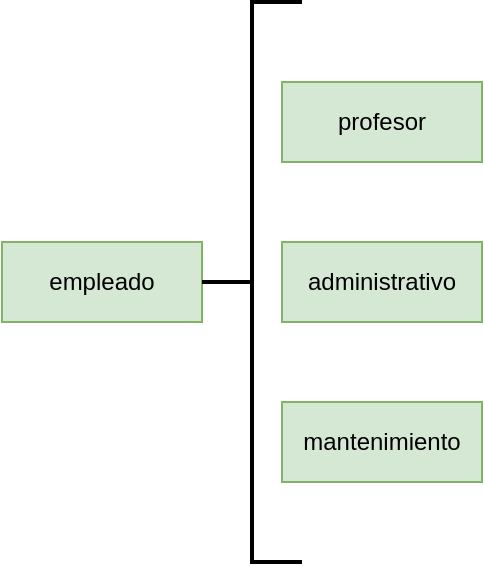 <mxfile version="20.5.1" type="github" pages="4">
  <diagram id="n_XmJpuLcb1eYyhNrQ5Y" name="Paso 1">
    <mxGraphModel dx="1695" dy="482" grid="1" gridSize="10" guides="1" tooltips="1" connect="1" arrows="1" fold="1" page="1" pageScale="1" pageWidth="827" pageHeight="1169" math="0" shadow="0">
      <root>
        <mxCell id="0" />
        <mxCell id="1" parent="0" />
        <mxCell id="uO4An0E1jzRCn6STiWr_-3" value="empleado" style="whiteSpace=wrap;html=1;align=center;fillColor=#d5e8d4;strokeColor=#82b366;" vertex="1" parent="1">
          <mxGeometry x="-740" y="280" width="100" height="40" as="geometry" />
        </mxCell>
        <mxCell id="uO4An0E1jzRCn6STiWr_-4" value="" style="strokeWidth=2;html=1;shape=mxgraph.flowchart.annotation_2;align=left;labelPosition=right;pointerEvents=1;" vertex="1" parent="1">
          <mxGeometry x="-640" y="160" width="50" height="280" as="geometry" />
        </mxCell>
        <mxCell id="uO4An0E1jzRCn6STiWr_-5" value="administrativo" style="whiteSpace=wrap;html=1;align=center;fillColor=#d5e8d4;strokeColor=#82b366;" vertex="1" parent="1">
          <mxGeometry x="-600" y="280" width="100" height="40" as="geometry" />
        </mxCell>
        <mxCell id="uO4An0E1jzRCn6STiWr_-6" value="profesor" style="whiteSpace=wrap;html=1;align=center;fillColor=#d5e8d4;strokeColor=#82b366;" vertex="1" parent="1">
          <mxGeometry x="-600" y="200" width="100" height="40" as="geometry" />
        </mxCell>
        <mxCell id="uO4An0E1jzRCn6STiWr_-7" value="mantenimiento" style="whiteSpace=wrap;html=1;align=center;fillColor=#d5e8d4;strokeColor=#82b366;" vertex="1" parent="1">
          <mxGeometry x="-600" y="360" width="100" height="40" as="geometry" />
        </mxCell>
      </root>
    </mxGraphModel>
  </diagram>
  <diagram name="Paso 2" id="0wSw_LWUrQ5VrZ3mzNql">
    <mxGraphModel dx="1695" dy="482" grid="1" gridSize="10" guides="1" tooltips="1" connect="1" arrows="1" fold="1" page="1" pageScale="1" pageWidth="827" pageHeight="1169" math="0" shadow="0">
      <root>
        <mxCell id="kUvDSZfH-7PhvJGHXwzB-0" />
        <mxCell id="kUvDSZfH-7PhvJGHXwzB-1" parent="kUvDSZfH-7PhvJGHXwzB-0" />
        <mxCell id="kUvDSZfH-7PhvJGHXwzB-3" value="empleado" style="whiteSpace=wrap;html=1;align=center;fillColor=#d5e8d4;strokeColor=#82b366;" vertex="1" parent="kUvDSZfH-7PhvJGHXwzB-1">
          <mxGeometry x="-590" y="240" width="100" height="40" as="geometry" />
        </mxCell>
        <mxCell id="kUvDSZfH-7PhvJGHXwzB-5" value="administrativo" style="whiteSpace=wrap;html=1;align=center;fillColor=#d5e8d4;strokeColor=#82b366;" vertex="1" parent="kUvDSZfH-7PhvJGHXwzB-1">
          <mxGeometry x="-590" y="480" width="100" height="40" as="geometry" />
        </mxCell>
        <mxCell id="kUvDSZfH-7PhvJGHXwzB-6" value="profesor" style="whiteSpace=wrap;html=1;align=center;fillColor=#d5e8d4;strokeColor=#82b366;" vertex="1" parent="kUvDSZfH-7PhvJGHXwzB-1">
          <mxGeometry x="-740" y="480" width="100" height="40" as="geometry" />
        </mxCell>
        <mxCell id="kUvDSZfH-7PhvJGHXwzB-7" value="mantenimiento" style="whiteSpace=wrap;html=1;align=center;fillColor=#d5e8d4;strokeColor=#82b366;" vertex="1" parent="kUvDSZfH-7PhvJGHXwzB-1">
          <mxGeometry x="-440" y="480" width="100" height="40" as="geometry" />
        </mxCell>
        <mxCell id="wD-H2OdFG6lrO3_FNwAg-0" value="" style="triangle;whiteSpace=wrap;html=1;rotation=90;fillColor=#fff2cc;strokeColor=#d6b656;" vertex="1" parent="kUvDSZfH-7PhvJGHXwzB-1">
          <mxGeometry x="-570" y="310" width="60" height="80" as="geometry" />
        </mxCell>
        <mxCell id="wD-H2OdFG6lrO3_FNwAg-2" value="" style="endArrow=none;html=1;rounded=0;entryX=0.5;entryY=1;entryDx=0;entryDy=0;exitX=0.5;exitY=0;exitDx=0;exitDy=0;" edge="1" parent="kUvDSZfH-7PhvJGHXwzB-1" source="kUvDSZfH-7PhvJGHXwzB-6" target="wD-H2OdFG6lrO3_FNwAg-0">
          <mxGeometry relative="1" as="geometry">
            <mxPoint x="-730" y="450" as="sourcePoint" />
            <mxPoint x="-570" y="450" as="targetPoint" />
          </mxGeometry>
        </mxCell>
        <mxCell id="wD-H2OdFG6lrO3_FNwAg-3" value="" style="endArrow=none;html=1;rounded=0;exitX=0.5;exitY=0;exitDx=0;exitDy=0;entryX=0.5;entryY=0;entryDx=0;entryDy=0;" edge="1" parent="kUvDSZfH-7PhvJGHXwzB-1" source="wD-H2OdFG6lrO3_FNwAg-0" target="kUvDSZfH-7PhvJGHXwzB-7">
          <mxGeometry relative="1" as="geometry">
            <mxPoint x="-490" y="420" as="sourcePoint" />
            <mxPoint x="-330" y="420" as="targetPoint" />
          </mxGeometry>
        </mxCell>
        <mxCell id="wD-H2OdFG6lrO3_FNwAg-4" value="" style="endArrow=none;html=1;rounded=0;exitX=0.5;exitY=0;exitDx=0;exitDy=0;entryX=1;entryY=0.5;entryDx=0;entryDy=0;" edge="1" parent="kUvDSZfH-7PhvJGHXwzB-1" source="kUvDSZfH-7PhvJGHXwzB-5" target="wD-H2OdFG6lrO3_FNwAg-0">
          <mxGeometry relative="1" as="geometry">
            <mxPoint x="-590" y="440" as="sourcePoint" />
            <mxPoint x="-430" y="440" as="targetPoint" />
          </mxGeometry>
        </mxCell>
        <mxCell id="wD-H2OdFG6lrO3_FNwAg-5" value="" style="endArrow=none;html=1;rounded=0;exitX=0.5;exitY=1;exitDx=0;exitDy=0;entryX=0;entryY=0.5;entryDx=0;entryDy=0;" edge="1" parent="kUvDSZfH-7PhvJGHXwzB-1" source="kUvDSZfH-7PhvJGHXwzB-3" target="wD-H2OdFG6lrO3_FNwAg-0">
          <mxGeometry relative="1" as="geometry">
            <mxPoint x="-540" y="290" as="sourcePoint" />
            <mxPoint x="-380" y="290" as="targetPoint" />
          </mxGeometry>
        </mxCell>
        <mxCell id="wD-H2OdFG6lrO3_FNwAg-6" value="" style="endArrow=none;html=1;rounded=0;edgeStyle=orthogonalEdgeStyle;curved=1;" edge="1" parent="kUvDSZfH-7PhvJGHXwzB-1">
          <mxGeometry width="50" height="50" relative="1" as="geometry">
            <mxPoint x="-600" y="360" as="sourcePoint" />
            <mxPoint x="-480" y="360" as="targetPoint" />
            <Array as="points">
              <mxPoint x="-600" y="390" />
              <mxPoint x="-480" y="390" />
            </Array>
          </mxGeometry>
        </mxCell>
      </root>
    </mxGraphModel>
  </diagram>
  <diagram name="Paso 3" id="gtLgNTJJOxX72t6UV_Hx">
    <mxGraphModel dx="1695" dy="482" grid="1" gridSize="10" guides="1" tooltips="1" connect="1" arrows="1" fold="1" page="1" pageScale="1" pageWidth="827" pageHeight="1169" math="0" shadow="0">
      <root>
        <mxCell id="71fi7j_3pLavXKX3tQCc-0" />
        <mxCell id="71fi7j_3pLavXKX3tQCc-1" parent="71fi7j_3pLavXKX3tQCc-0" />
        <mxCell id="71fi7j_3pLavXKX3tQCc-3" value="empleado" style="whiteSpace=wrap;html=1;align=center;fillColor=#d5e8d4;strokeColor=#82b366;" vertex="1" parent="71fi7j_3pLavXKX3tQCc-1">
          <mxGeometry x="-590" y="240" width="100" height="40" as="geometry" />
        </mxCell>
        <mxCell id="71fi7j_3pLavXKX3tQCc-4" value="administrativo" style="whiteSpace=wrap;html=1;align=center;fillColor=#d5e8d4;strokeColor=#82b366;" vertex="1" parent="71fi7j_3pLavXKX3tQCc-1">
          <mxGeometry x="-590" y="480" width="100" height="40" as="geometry" />
        </mxCell>
        <mxCell id="71fi7j_3pLavXKX3tQCc-5" value="profesor" style="whiteSpace=wrap;html=1;align=center;fillColor=#d5e8d4;strokeColor=#82b366;" vertex="1" parent="71fi7j_3pLavXKX3tQCc-1">
          <mxGeometry x="-740" y="480" width="100" height="40" as="geometry" />
        </mxCell>
        <mxCell id="71fi7j_3pLavXKX3tQCc-6" value="mantenimiento" style="whiteSpace=wrap;html=1;align=center;fillColor=#d5e8d4;strokeColor=#82b366;" vertex="1" parent="71fi7j_3pLavXKX3tQCc-1">
          <mxGeometry x="-440" y="480" width="100" height="40" as="geometry" />
        </mxCell>
        <mxCell id="71fi7j_3pLavXKX3tQCc-7" value="" style="triangle;whiteSpace=wrap;html=1;rotation=90;fillColor=#fff2cc;strokeColor=#d6b656;" vertex="1" parent="71fi7j_3pLavXKX3tQCc-1">
          <mxGeometry x="-570" y="310" width="60" height="80" as="geometry" />
        </mxCell>
        <mxCell id="71fi7j_3pLavXKX3tQCc-8" value="" style="endArrow=none;html=1;rounded=0;entryX=0.5;entryY=1;entryDx=0;entryDy=0;exitX=0.5;exitY=0;exitDx=0;exitDy=0;" edge="1" parent="71fi7j_3pLavXKX3tQCc-1" source="71fi7j_3pLavXKX3tQCc-5" target="71fi7j_3pLavXKX3tQCc-7">
          <mxGeometry relative="1" as="geometry">
            <mxPoint x="-730" y="450" as="sourcePoint" />
            <mxPoint x="-570" y="450" as="targetPoint" />
          </mxGeometry>
        </mxCell>
        <mxCell id="71fi7j_3pLavXKX3tQCc-10" value="" style="endArrow=none;html=1;rounded=0;exitX=0.5;exitY=0;exitDx=0;exitDy=0;entryX=0.5;entryY=0;entryDx=0;entryDy=0;" edge="1" parent="71fi7j_3pLavXKX3tQCc-1" source="71fi7j_3pLavXKX3tQCc-7" target="71fi7j_3pLavXKX3tQCc-6">
          <mxGeometry relative="1" as="geometry">
            <mxPoint x="-490" y="420" as="sourcePoint" />
            <mxPoint x="-330" y="420" as="targetPoint" />
          </mxGeometry>
        </mxCell>
        <mxCell id="71fi7j_3pLavXKX3tQCc-12" value="" style="endArrow=none;html=1;rounded=0;exitX=0.5;exitY=0;exitDx=0;exitDy=0;entryX=1;entryY=0.5;entryDx=0;entryDy=0;" edge="1" parent="71fi7j_3pLavXKX3tQCc-1" source="71fi7j_3pLavXKX3tQCc-4" target="71fi7j_3pLavXKX3tQCc-7">
          <mxGeometry relative="1" as="geometry">
            <mxPoint x="-590" y="440" as="sourcePoint" />
            <mxPoint x="-430" y="440" as="targetPoint" />
          </mxGeometry>
        </mxCell>
        <mxCell id="71fi7j_3pLavXKX3tQCc-15" value="" style="endArrow=none;html=1;rounded=0;edgeStyle=orthogonalEdgeStyle;curved=1;" edge="1" parent="71fi7j_3pLavXKX3tQCc-1">
          <mxGeometry width="50" height="50" relative="1" as="geometry">
            <mxPoint x="-600" y="360" as="sourcePoint" />
            <mxPoint x="-480" y="360" as="targetPoint" />
            <Array as="points">
              <mxPoint x="-600" y="390" />
              <mxPoint x="-480" y="390" />
            </Array>
          </mxGeometry>
        </mxCell>
        <mxCell id="71fi7j_3pLavXKX3tQCc-16" value="D.N.I. trabajador" style="ellipse;whiteSpace=wrap;html=1;align=center;fontStyle=4;fillColor=#dae8fc;strokeColor=#6c8ebf;" vertex="1" parent="71fi7j_3pLavXKX3tQCc-1">
          <mxGeometry x="-740" y="240" width="100" height="40" as="geometry" />
        </mxCell>
        <mxCell id="71fi7j_3pLavXKX3tQCc-17" value="nombre" style="ellipse;whiteSpace=wrap;html=1;align=center;" vertex="1" parent="71fi7j_3pLavXKX3tQCc-1">
          <mxGeometry x="-700" y="180" width="100" height="40" as="geometry" />
        </mxCell>
        <mxCell id="71fi7j_3pLavXKX3tQCc-18" value="apellidos" style="ellipse;whiteSpace=wrap;html=1;align=center;" vertex="1" parent="71fi7j_3pLavXKX3tQCc-1">
          <mxGeometry x="-590" y="160" width="100" height="40" as="geometry" />
        </mxCell>
        <mxCell id="71fi7j_3pLavXKX3tQCc-19" value="telefono" style="ellipse;whiteSpace=wrap;html=1;align=center;" vertex="1" parent="71fi7j_3pLavXKX3tQCc-1">
          <mxGeometry x="-480" y="180" width="100" height="40" as="geometry" />
        </mxCell>
        <mxCell id="71fi7j_3pLavXKX3tQCc-20" value="nivel" style="ellipse;whiteSpace=wrap;html=1;align=center;" vertex="1" parent="71fi7j_3pLavXKX3tQCc-1">
          <mxGeometry x="-420" y="540" width="100" height="40" as="geometry" />
        </mxCell>
        <mxCell id="71fi7j_3pLavXKX3tQCc-21" value="especialidad" style="ellipse;whiteSpace=wrap;html=1;align=center;" vertex="1" parent="71fi7j_3pLavXKX3tQCc-1">
          <mxGeometry x="-440" y="600" width="100" height="40" as="geometry" />
        </mxCell>
        <mxCell id="71fi7j_3pLavXKX3tQCc-22" value="dirección" style="ellipse;whiteSpace=wrap;html=1;align=center;" vertex="1" parent="71fi7j_3pLavXKX3tQCc-1">
          <mxGeometry x="-440" y="240" width="100" height="40" as="geometry" />
        </mxCell>
        <mxCell id="71fi7j_3pLavXKX3tQCc-23" value="nivel" style="ellipse;whiteSpace=wrap;html=1;align=center;" vertex="1" parent="71fi7j_3pLavXKX3tQCc-1">
          <mxGeometry x="-570" y="540" width="100" height="40" as="geometry" />
        </mxCell>
        <mxCell id="71fi7j_3pLavXKX3tQCc-24" value="puesto" style="ellipse;whiteSpace=wrap;html=1;align=center;" vertex="1" parent="71fi7j_3pLavXKX3tQCc-1">
          <mxGeometry x="-590" y="600" width="100" height="40" as="geometry" />
        </mxCell>
        <mxCell id="71fi7j_3pLavXKX3tQCc-25" value="especialidad" style="ellipse;whiteSpace=wrap;html=1;align=center;" vertex="1" parent="71fi7j_3pLavXKX3tQCc-1">
          <mxGeometry x="-720" y="540" width="100" height="40" as="geometry" />
        </mxCell>
        <mxCell id="71fi7j_3pLavXKX3tQCc-26" value="fecha incorporación" style="ellipse;whiteSpace=wrap;html=1;align=center;" vertex="1" parent="71fi7j_3pLavXKX3tQCc-1">
          <mxGeometry x="-740" y="600" width="100" height="40" as="geometry" />
        </mxCell>
        <mxCell id="71fi7j_3pLavXKX3tQCc-27" value="" style="endArrow=none;html=1;rounded=0;curved=1;exitX=0;exitY=0.5;exitDx=0;exitDy=0;entryX=0.25;entryY=1;entryDx=0;entryDy=0;" edge="1" parent="71fi7j_3pLavXKX3tQCc-1" source="71fi7j_3pLavXKX3tQCc-26" target="71fi7j_3pLavXKX3tQCc-5">
          <mxGeometry relative="1" as="geometry">
            <mxPoint x="-760" y="700" as="sourcePoint" />
            <mxPoint x="-600" y="700" as="targetPoint" />
          </mxGeometry>
        </mxCell>
        <mxCell id="71fi7j_3pLavXKX3tQCc-28" value="" style="endArrow=none;html=1;rounded=0;curved=1;entryX=0;entryY=0.5;entryDx=0;entryDy=0;exitX=0.25;exitY=1;exitDx=0;exitDy=0;" edge="1" parent="71fi7j_3pLavXKX3tQCc-1" source="71fi7j_3pLavXKX3tQCc-4" target="71fi7j_3pLavXKX3tQCc-24">
          <mxGeometry relative="1" as="geometry">
            <mxPoint x="-650" y="700" as="sourcePoint" />
            <mxPoint x="-490" y="700" as="targetPoint" />
          </mxGeometry>
        </mxCell>
        <mxCell id="71fi7j_3pLavXKX3tQCc-29" value="" style="endArrow=none;html=1;rounded=0;curved=1;exitX=0.25;exitY=1;exitDx=0;exitDy=0;entryX=0;entryY=0.5;entryDx=0;entryDy=0;" edge="1" parent="71fi7j_3pLavXKX3tQCc-1" source="71fi7j_3pLavXKX3tQCc-6" target="71fi7j_3pLavXKX3tQCc-21">
          <mxGeometry relative="1" as="geometry">
            <mxPoint x="-470" y="680" as="sourcePoint" />
            <mxPoint x="-310" y="680" as="targetPoint" />
          </mxGeometry>
        </mxCell>
        <mxCell id="71fi7j_3pLavXKX3tQCc-30" value="" style="endArrow=none;html=1;rounded=0;curved=1;exitX=0.5;exitY=1;exitDx=0;exitDy=0;entryX=0.5;entryY=0;entryDx=0;entryDy=0;" edge="1" parent="71fi7j_3pLavXKX3tQCc-1" source="71fi7j_3pLavXKX3tQCc-5" target="71fi7j_3pLavXKX3tQCc-25">
          <mxGeometry relative="1" as="geometry">
            <mxPoint x="-720" y="710" as="sourcePoint" />
            <mxPoint x="-560" y="710" as="targetPoint" />
          </mxGeometry>
        </mxCell>
        <mxCell id="71fi7j_3pLavXKX3tQCc-31" value="" style="endArrow=none;html=1;rounded=0;curved=1;exitX=0.5;exitY=1;exitDx=0;exitDy=0;entryX=0.5;entryY=0;entryDx=0;entryDy=0;" edge="1" parent="71fi7j_3pLavXKX3tQCc-1" source="71fi7j_3pLavXKX3tQCc-4" target="71fi7j_3pLavXKX3tQCc-23">
          <mxGeometry relative="1" as="geometry">
            <mxPoint x="-520" y="530" as="sourcePoint" />
            <mxPoint x="-360" y="530" as="targetPoint" />
          </mxGeometry>
        </mxCell>
        <mxCell id="71fi7j_3pLavXKX3tQCc-32" value="" style="endArrow=none;html=1;rounded=0;curved=1;exitX=0.5;exitY=1;exitDx=0;exitDy=0;entryX=0.5;entryY=0;entryDx=0;entryDy=0;" edge="1" parent="71fi7j_3pLavXKX3tQCc-1" source="71fi7j_3pLavXKX3tQCc-6" target="71fi7j_3pLavXKX3tQCc-20">
          <mxGeometry relative="1" as="geometry">
            <mxPoint x="-340" y="530" as="sourcePoint" />
            <mxPoint x="-180" y="530" as="targetPoint" />
          </mxGeometry>
        </mxCell>
        <mxCell id="71fi7j_3pLavXKX3tQCc-33" value="" style="endArrow=none;html=1;rounded=0;curved=1;entryX=1;entryY=0.5;entryDx=0;entryDy=0;exitX=0;exitY=0.5;exitDx=0;exitDy=0;" edge="1" parent="71fi7j_3pLavXKX3tQCc-1" source="71fi7j_3pLavXKX3tQCc-3" target="71fi7j_3pLavXKX3tQCc-16">
          <mxGeometry relative="1" as="geometry">
            <mxPoint x="-840" y="330" as="sourcePoint" />
            <mxPoint x="-680" y="330" as="targetPoint" />
          </mxGeometry>
        </mxCell>
        <mxCell id="71fi7j_3pLavXKX3tQCc-34" value="" style="endArrow=none;html=1;rounded=0;curved=1;exitX=1;exitY=0.5;exitDx=0;exitDy=0;entryX=0.25;entryY=0;entryDx=0;entryDy=0;" edge="1" parent="71fi7j_3pLavXKX3tQCc-1" source="71fi7j_3pLavXKX3tQCc-17" target="71fi7j_3pLavXKX3tQCc-3">
          <mxGeometry relative="1" as="geometry">
            <mxPoint x="-580" y="220" as="sourcePoint" />
            <mxPoint x="-420" y="220" as="targetPoint" />
          </mxGeometry>
        </mxCell>
        <mxCell id="71fi7j_3pLavXKX3tQCc-35" value="" style="endArrow=none;html=1;rounded=0;curved=1;entryX=0;entryY=0.5;entryDx=0;entryDy=0;exitX=0.75;exitY=0;exitDx=0;exitDy=0;" edge="1" parent="71fi7j_3pLavXKX3tQCc-1" source="71fi7j_3pLavXKX3tQCc-3" target="71fi7j_3pLavXKX3tQCc-19">
          <mxGeometry relative="1" as="geometry">
            <mxPoint x="-630" y="230" as="sourcePoint" />
            <mxPoint x="-470" y="230" as="targetPoint" />
          </mxGeometry>
        </mxCell>
        <mxCell id="71fi7j_3pLavXKX3tQCc-36" value="" style="endArrow=none;html=1;rounded=0;curved=1;exitX=0.5;exitY=1;exitDx=0;exitDy=0;entryX=0.5;entryY=0;entryDx=0;entryDy=0;" edge="1" parent="71fi7j_3pLavXKX3tQCc-1" source="71fi7j_3pLavXKX3tQCc-18" target="71fi7j_3pLavXKX3tQCc-3">
          <mxGeometry relative="1" as="geometry">
            <mxPoint x="-540" y="230" as="sourcePoint" />
            <mxPoint x="-380" y="230" as="targetPoint" />
          </mxGeometry>
        </mxCell>
        <mxCell id="71fi7j_3pLavXKX3tQCc-37" value="" style="endArrow=none;html=1;rounded=0;curved=1;exitX=1;exitY=0.5;exitDx=0;exitDy=0;entryX=0;entryY=0.5;entryDx=0;entryDy=0;" edge="1" parent="71fi7j_3pLavXKX3tQCc-1" source="71fi7j_3pLavXKX3tQCc-3" target="71fi7j_3pLavXKX3tQCc-22">
          <mxGeometry relative="1" as="geometry">
            <mxPoint x="-420" y="310" as="sourcePoint" />
            <mxPoint x="-260" y="310" as="targetPoint" />
          </mxGeometry>
        </mxCell>
        <mxCell id="83g6CS7Uoij4YJn1R1yQ-0" value="" style="endArrow=none;html=1;rounded=0;curved=1;exitX=0.5;exitY=1;exitDx=0;exitDy=0;entryX=0;entryY=0.5;entryDx=0;entryDy=0;" edge="1" parent="71fi7j_3pLavXKX3tQCc-1" source="71fi7j_3pLavXKX3tQCc-3" target="71fi7j_3pLavXKX3tQCc-7">
          <mxGeometry relative="1" as="geometry">
            <mxPoint x="-520" y="300" as="sourcePoint" />
            <mxPoint x="-360" y="300" as="targetPoint" />
          </mxGeometry>
        </mxCell>
      </root>
    </mxGraphModel>
  </diagram>
  <diagram name="Paso 4" id="GzFL93_fkpZ0D_pV9ty6">
    <mxGraphModel dx="1695" dy="482" grid="1" gridSize="10" guides="1" tooltips="1" connect="1" arrows="1" fold="1" page="1" pageScale="1" pageWidth="827" pageHeight="1169" math="0" shadow="0">
      <root>
        <mxCell id="JpI6AOttEHeGXktINl5u-0" />
        <mxCell id="JpI6AOttEHeGXktINl5u-1" parent="JpI6AOttEHeGXktINl5u-0" />
        <mxCell id="JpI6AOttEHeGXktINl5u-3" value="empleado" style="whiteSpace=wrap;html=1;align=center;fillColor=#d5e8d4;strokeColor=#82b366;" vertex="1" parent="JpI6AOttEHeGXktINl5u-1">
          <mxGeometry x="-590" y="240" width="100" height="40" as="geometry" />
        </mxCell>
        <mxCell id="JpI6AOttEHeGXktINl5u-4" value="administrativo" style="whiteSpace=wrap;html=1;align=center;fillColor=#d5e8d4;strokeColor=#82b366;" vertex="1" parent="JpI6AOttEHeGXktINl5u-1">
          <mxGeometry x="-590" y="480" width="100" height="40" as="geometry" />
        </mxCell>
        <mxCell id="JpI6AOttEHeGXktINl5u-5" value="profesor" style="whiteSpace=wrap;html=1;align=center;fillColor=#d5e8d4;strokeColor=#82b366;" vertex="1" parent="JpI6AOttEHeGXktINl5u-1">
          <mxGeometry x="-740" y="480" width="100" height="40" as="geometry" />
        </mxCell>
        <mxCell id="JpI6AOttEHeGXktINl5u-6" value="mantenimiento" style="whiteSpace=wrap;html=1;align=center;fillColor=#d5e8d4;strokeColor=#82b366;" vertex="1" parent="JpI6AOttEHeGXktINl5u-1">
          <mxGeometry x="-440" y="480" width="100" height="40" as="geometry" />
        </mxCell>
        <mxCell id="JpI6AOttEHeGXktINl5u-7" value="" style="triangle;whiteSpace=wrap;html=1;rotation=90;fillColor=#fff2cc;strokeColor=#d6b656;" vertex="1" parent="JpI6AOttEHeGXktINl5u-1">
          <mxGeometry x="-570" y="310" width="60" height="80" as="geometry" />
        </mxCell>
        <mxCell id="JpI6AOttEHeGXktINl5u-8" value="" style="endArrow=none;html=1;rounded=0;entryX=0.5;entryY=1;entryDx=0;entryDy=0;exitX=0.5;exitY=0;exitDx=0;exitDy=0;" edge="1" parent="JpI6AOttEHeGXktINl5u-1" source="JpI6AOttEHeGXktINl5u-5" target="JpI6AOttEHeGXktINl5u-7">
          <mxGeometry relative="1" as="geometry">
            <mxPoint x="-730" y="450" as="sourcePoint" />
            <mxPoint x="-570" y="450" as="targetPoint" />
          </mxGeometry>
        </mxCell>
        <mxCell id="FtmS02Jtaah_u1Qz24q7-22" value="(0:1)" style="edgeLabel;html=1;align=center;verticalAlign=middle;resizable=0;points=[];" vertex="1" connectable="0" parent="JpI6AOttEHeGXktINl5u-8">
          <mxGeometry x="-0.162" y="1" relative="1" as="geometry">
            <mxPoint x="-4" y="-15" as="offset" />
          </mxGeometry>
        </mxCell>
        <mxCell id="JpI6AOttEHeGXktINl5u-9" value="" style="endArrow=none;html=1;rounded=0;exitX=0.5;exitY=0;exitDx=0;exitDy=0;entryX=0.5;entryY=0;entryDx=0;entryDy=0;" edge="1" parent="JpI6AOttEHeGXktINl5u-1" source="JpI6AOttEHeGXktINl5u-7" target="JpI6AOttEHeGXktINl5u-6">
          <mxGeometry relative="1" as="geometry">
            <mxPoint x="-490" y="420" as="sourcePoint" />
            <mxPoint x="-330" y="420" as="targetPoint" />
          </mxGeometry>
        </mxCell>
        <mxCell id="FtmS02Jtaah_u1Qz24q7-24" value="(0:1)" style="edgeLabel;html=1;align=center;verticalAlign=middle;resizable=0;points=[];" vertex="1" connectable="0" parent="JpI6AOttEHeGXktINl5u-9">
          <mxGeometry x="-0.354" relative="1" as="geometry">
            <mxPoint x="-2" y="18" as="offset" />
          </mxGeometry>
        </mxCell>
        <mxCell id="JpI6AOttEHeGXktINl5u-10" value="" style="endArrow=none;html=1;rounded=0;exitX=0.5;exitY=0;exitDx=0;exitDy=0;entryX=1;entryY=0.5;entryDx=0;entryDy=0;" edge="1" parent="JpI6AOttEHeGXktINl5u-1" source="JpI6AOttEHeGXktINl5u-4" target="JpI6AOttEHeGXktINl5u-7">
          <mxGeometry relative="1" as="geometry">
            <mxPoint x="-590" y="440" as="sourcePoint" />
            <mxPoint x="-430" y="440" as="targetPoint" />
          </mxGeometry>
        </mxCell>
        <mxCell id="FtmS02Jtaah_u1Qz24q7-23" value="(0:1)" style="edgeLabel;html=1;align=center;verticalAlign=middle;resizable=0;points=[];" vertex="1" connectable="0" parent="JpI6AOttEHeGXktINl5u-10">
          <mxGeometry x="0.38" y="-1" relative="1" as="geometry">
            <mxPoint x="-21" y="-1" as="offset" />
          </mxGeometry>
        </mxCell>
        <mxCell id="JpI6AOttEHeGXktINl5u-11" value="(1:1)" style="endArrow=none;html=1;rounded=0;exitX=0.5;exitY=1;exitDx=0;exitDy=0;entryX=0;entryY=0.5;entryDx=0;entryDy=0;" edge="1" parent="JpI6AOttEHeGXktINl5u-1" source="JpI6AOttEHeGXktINl5u-3" target="JpI6AOttEHeGXktINl5u-7">
          <mxGeometry y="-20" relative="1" as="geometry">
            <mxPoint x="-540" y="290" as="sourcePoint" />
            <mxPoint x="-380" y="290" as="targetPoint" />
            <Array as="points">
              <mxPoint x="-540" y="310" />
            </Array>
            <mxPoint as="offset" />
          </mxGeometry>
        </mxCell>
        <mxCell id="JpI6AOttEHeGXktINl5u-12" value="" style="endArrow=none;html=1;rounded=0;edgeStyle=orthogonalEdgeStyle;curved=1;" edge="1" parent="JpI6AOttEHeGXktINl5u-1">
          <mxGeometry width="50" height="50" relative="1" as="geometry">
            <mxPoint x="-600" y="360" as="sourcePoint" />
            <mxPoint x="-480" y="360" as="targetPoint" />
            <Array as="points">
              <mxPoint x="-600" y="390" />
              <mxPoint x="-480" y="390" />
            </Array>
          </mxGeometry>
        </mxCell>
        <mxCell id="FtmS02Jtaah_u1Qz24q7-0" value="D.N.I. trabajador" style="ellipse;whiteSpace=wrap;html=1;align=center;fontStyle=4;fillColor=#dae8fc;strokeColor=#6c8ebf;" vertex="1" parent="JpI6AOttEHeGXktINl5u-1">
          <mxGeometry x="-740" y="240" width="100" height="40" as="geometry" />
        </mxCell>
        <mxCell id="FtmS02Jtaah_u1Qz24q7-1" value="nombre" style="ellipse;whiteSpace=wrap;html=1;align=center;" vertex="1" parent="JpI6AOttEHeGXktINl5u-1">
          <mxGeometry x="-700" y="180" width="100" height="40" as="geometry" />
        </mxCell>
        <mxCell id="FtmS02Jtaah_u1Qz24q7-2" value="apellidos" style="ellipse;whiteSpace=wrap;html=1;align=center;" vertex="1" parent="JpI6AOttEHeGXktINl5u-1">
          <mxGeometry x="-590" y="160" width="100" height="40" as="geometry" />
        </mxCell>
        <mxCell id="FtmS02Jtaah_u1Qz24q7-3" value="telefono" style="ellipse;whiteSpace=wrap;html=1;align=center;" vertex="1" parent="JpI6AOttEHeGXktINl5u-1">
          <mxGeometry x="-480" y="180" width="100" height="40" as="geometry" />
        </mxCell>
        <mxCell id="FtmS02Jtaah_u1Qz24q7-4" value="nivel" style="ellipse;whiteSpace=wrap;html=1;align=center;" vertex="1" parent="JpI6AOttEHeGXktINl5u-1">
          <mxGeometry x="-420" y="540" width="100" height="40" as="geometry" />
        </mxCell>
        <mxCell id="FtmS02Jtaah_u1Qz24q7-5" value="especialidad" style="ellipse;whiteSpace=wrap;html=1;align=center;" vertex="1" parent="JpI6AOttEHeGXktINl5u-1">
          <mxGeometry x="-440" y="600" width="100" height="40" as="geometry" />
        </mxCell>
        <mxCell id="FtmS02Jtaah_u1Qz24q7-6" value="dirección" style="ellipse;whiteSpace=wrap;html=1;align=center;" vertex="1" parent="JpI6AOttEHeGXktINl5u-1">
          <mxGeometry x="-440" y="240" width="100" height="40" as="geometry" />
        </mxCell>
        <mxCell id="FtmS02Jtaah_u1Qz24q7-7" value="nivel" style="ellipse;whiteSpace=wrap;html=1;align=center;" vertex="1" parent="JpI6AOttEHeGXktINl5u-1">
          <mxGeometry x="-570" y="540" width="100" height="40" as="geometry" />
        </mxCell>
        <mxCell id="FtmS02Jtaah_u1Qz24q7-8" value="puesto" style="ellipse;whiteSpace=wrap;html=1;align=center;" vertex="1" parent="JpI6AOttEHeGXktINl5u-1">
          <mxGeometry x="-590" y="600" width="100" height="40" as="geometry" />
        </mxCell>
        <mxCell id="FtmS02Jtaah_u1Qz24q7-9" value="especialidad" style="ellipse;whiteSpace=wrap;html=1;align=center;" vertex="1" parent="JpI6AOttEHeGXktINl5u-1">
          <mxGeometry x="-720" y="540" width="100" height="40" as="geometry" />
        </mxCell>
        <mxCell id="FtmS02Jtaah_u1Qz24q7-10" value="fecha incorporación" style="ellipse;whiteSpace=wrap;html=1;align=center;" vertex="1" parent="JpI6AOttEHeGXktINl5u-1">
          <mxGeometry x="-740" y="600" width="100" height="40" as="geometry" />
        </mxCell>
        <mxCell id="FtmS02Jtaah_u1Qz24q7-11" value="" style="endArrow=none;html=1;rounded=0;curved=1;exitX=0;exitY=0.5;exitDx=0;exitDy=0;entryX=0.25;entryY=1;entryDx=0;entryDy=0;" edge="1" parent="JpI6AOttEHeGXktINl5u-1" source="FtmS02Jtaah_u1Qz24q7-10" target="JpI6AOttEHeGXktINl5u-5">
          <mxGeometry relative="1" as="geometry">
            <mxPoint x="-760" y="700" as="sourcePoint" />
            <mxPoint x="-600" y="700" as="targetPoint" />
          </mxGeometry>
        </mxCell>
        <mxCell id="FtmS02Jtaah_u1Qz24q7-12" value="" style="endArrow=none;html=1;rounded=0;curved=1;entryX=0;entryY=0.5;entryDx=0;entryDy=0;exitX=0.25;exitY=1;exitDx=0;exitDy=0;" edge="1" parent="JpI6AOttEHeGXktINl5u-1" source="JpI6AOttEHeGXktINl5u-4" target="FtmS02Jtaah_u1Qz24q7-8">
          <mxGeometry relative="1" as="geometry">
            <mxPoint x="-650" y="700" as="sourcePoint" />
            <mxPoint x="-490" y="700" as="targetPoint" />
          </mxGeometry>
        </mxCell>
        <mxCell id="FtmS02Jtaah_u1Qz24q7-13" value="" style="endArrow=none;html=1;rounded=0;curved=1;exitX=0.25;exitY=1;exitDx=0;exitDy=0;entryX=0;entryY=0.5;entryDx=0;entryDy=0;" edge="1" parent="JpI6AOttEHeGXktINl5u-1" source="JpI6AOttEHeGXktINl5u-6" target="FtmS02Jtaah_u1Qz24q7-5">
          <mxGeometry relative="1" as="geometry">
            <mxPoint x="-470" y="680" as="sourcePoint" />
            <mxPoint x="-310" y="680" as="targetPoint" />
          </mxGeometry>
        </mxCell>
        <mxCell id="FtmS02Jtaah_u1Qz24q7-14" value="" style="endArrow=none;html=1;rounded=0;curved=1;exitX=0.5;exitY=1;exitDx=0;exitDy=0;entryX=0.5;entryY=0;entryDx=0;entryDy=0;" edge="1" parent="JpI6AOttEHeGXktINl5u-1" source="JpI6AOttEHeGXktINl5u-5" target="FtmS02Jtaah_u1Qz24q7-9">
          <mxGeometry relative="1" as="geometry">
            <mxPoint x="-720" y="710" as="sourcePoint" />
            <mxPoint x="-560" y="710" as="targetPoint" />
          </mxGeometry>
        </mxCell>
        <mxCell id="FtmS02Jtaah_u1Qz24q7-15" value="" style="endArrow=none;html=1;rounded=0;curved=1;exitX=0.5;exitY=1;exitDx=0;exitDy=0;entryX=0.5;entryY=0;entryDx=0;entryDy=0;" edge="1" parent="JpI6AOttEHeGXktINl5u-1" source="JpI6AOttEHeGXktINl5u-4" target="FtmS02Jtaah_u1Qz24q7-7">
          <mxGeometry relative="1" as="geometry">
            <mxPoint x="-520" y="530" as="sourcePoint" />
            <mxPoint x="-360" y="530" as="targetPoint" />
          </mxGeometry>
        </mxCell>
        <mxCell id="FtmS02Jtaah_u1Qz24q7-16" value="" style="endArrow=none;html=1;rounded=0;curved=1;exitX=0.5;exitY=1;exitDx=0;exitDy=0;entryX=0.5;entryY=0;entryDx=0;entryDy=0;" edge="1" parent="JpI6AOttEHeGXktINl5u-1" source="JpI6AOttEHeGXktINl5u-6" target="FtmS02Jtaah_u1Qz24q7-4">
          <mxGeometry relative="1" as="geometry">
            <mxPoint x="-340" y="530" as="sourcePoint" />
            <mxPoint x="-180" y="530" as="targetPoint" />
          </mxGeometry>
        </mxCell>
        <mxCell id="FtmS02Jtaah_u1Qz24q7-17" value="" style="endArrow=none;html=1;rounded=0;curved=1;entryX=1;entryY=0.5;entryDx=0;entryDy=0;exitX=0;exitY=0.5;exitDx=0;exitDy=0;" edge="1" parent="JpI6AOttEHeGXktINl5u-1" source="JpI6AOttEHeGXktINl5u-3" target="FtmS02Jtaah_u1Qz24q7-0">
          <mxGeometry relative="1" as="geometry">
            <mxPoint x="-840" y="330" as="sourcePoint" />
            <mxPoint x="-680" y="330" as="targetPoint" />
          </mxGeometry>
        </mxCell>
        <mxCell id="FtmS02Jtaah_u1Qz24q7-18" value="" style="endArrow=none;html=1;rounded=0;curved=1;exitX=1;exitY=0.5;exitDx=0;exitDy=0;entryX=0.25;entryY=0;entryDx=0;entryDy=0;" edge="1" parent="JpI6AOttEHeGXktINl5u-1" source="FtmS02Jtaah_u1Qz24q7-1" target="JpI6AOttEHeGXktINl5u-3">
          <mxGeometry relative="1" as="geometry">
            <mxPoint x="-580" y="220" as="sourcePoint" />
            <mxPoint x="-420" y="220" as="targetPoint" />
          </mxGeometry>
        </mxCell>
        <mxCell id="FtmS02Jtaah_u1Qz24q7-19" value="" style="endArrow=none;html=1;rounded=0;curved=1;entryX=0;entryY=0.5;entryDx=0;entryDy=0;exitX=0.75;exitY=0;exitDx=0;exitDy=0;" edge="1" parent="JpI6AOttEHeGXktINl5u-1" source="JpI6AOttEHeGXktINl5u-3" target="FtmS02Jtaah_u1Qz24q7-3">
          <mxGeometry relative="1" as="geometry">
            <mxPoint x="-630" y="230" as="sourcePoint" />
            <mxPoint x="-470" y="230" as="targetPoint" />
          </mxGeometry>
        </mxCell>
        <mxCell id="FtmS02Jtaah_u1Qz24q7-20" value="" style="endArrow=none;html=1;rounded=0;curved=1;exitX=0.5;exitY=1;exitDx=0;exitDy=0;entryX=0.5;entryY=0;entryDx=0;entryDy=0;" edge="1" parent="JpI6AOttEHeGXktINl5u-1" source="FtmS02Jtaah_u1Qz24q7-2" target="JpI6AOttEHeGXktINl5u-3">
          <mxGeometry relative="1" as="geometry">
            <mxPoint x="-540" y="230" as="sourcePoint" />
            <mxPoint x="-380" y="230" as="targetPoint" />
          </mxGeometry>
        </mxCell>
        <mxCell id="FtmS02Jtaah_u1Qz24q7-21" value="" style="endArrow=none;html=1;rounded=0;curved=1;exitX=1;exitY=0.5;exitDx=0;exitDy=0;entryX=0;entryY=0.5;entryDx=0;entryDy=0;" edge="1" parent="JpI6AOttEHeGXktINl5u-1" source="JpI6AOttEHeGXktINl5u-3" target="FtmS02Jtaah_u1Qz24q7-6">
          <mxGeometry relative="1" as="geometry">
            <mxPoint x="-420" y="310" as="sourcePoint" />
            <mxPoint x="-260" y="310" as="targetPoint" />
          </mxGeometry>
        </mxCell>
      </root>
    </mxGraphModel>
  </diagram>
</mxfile>
